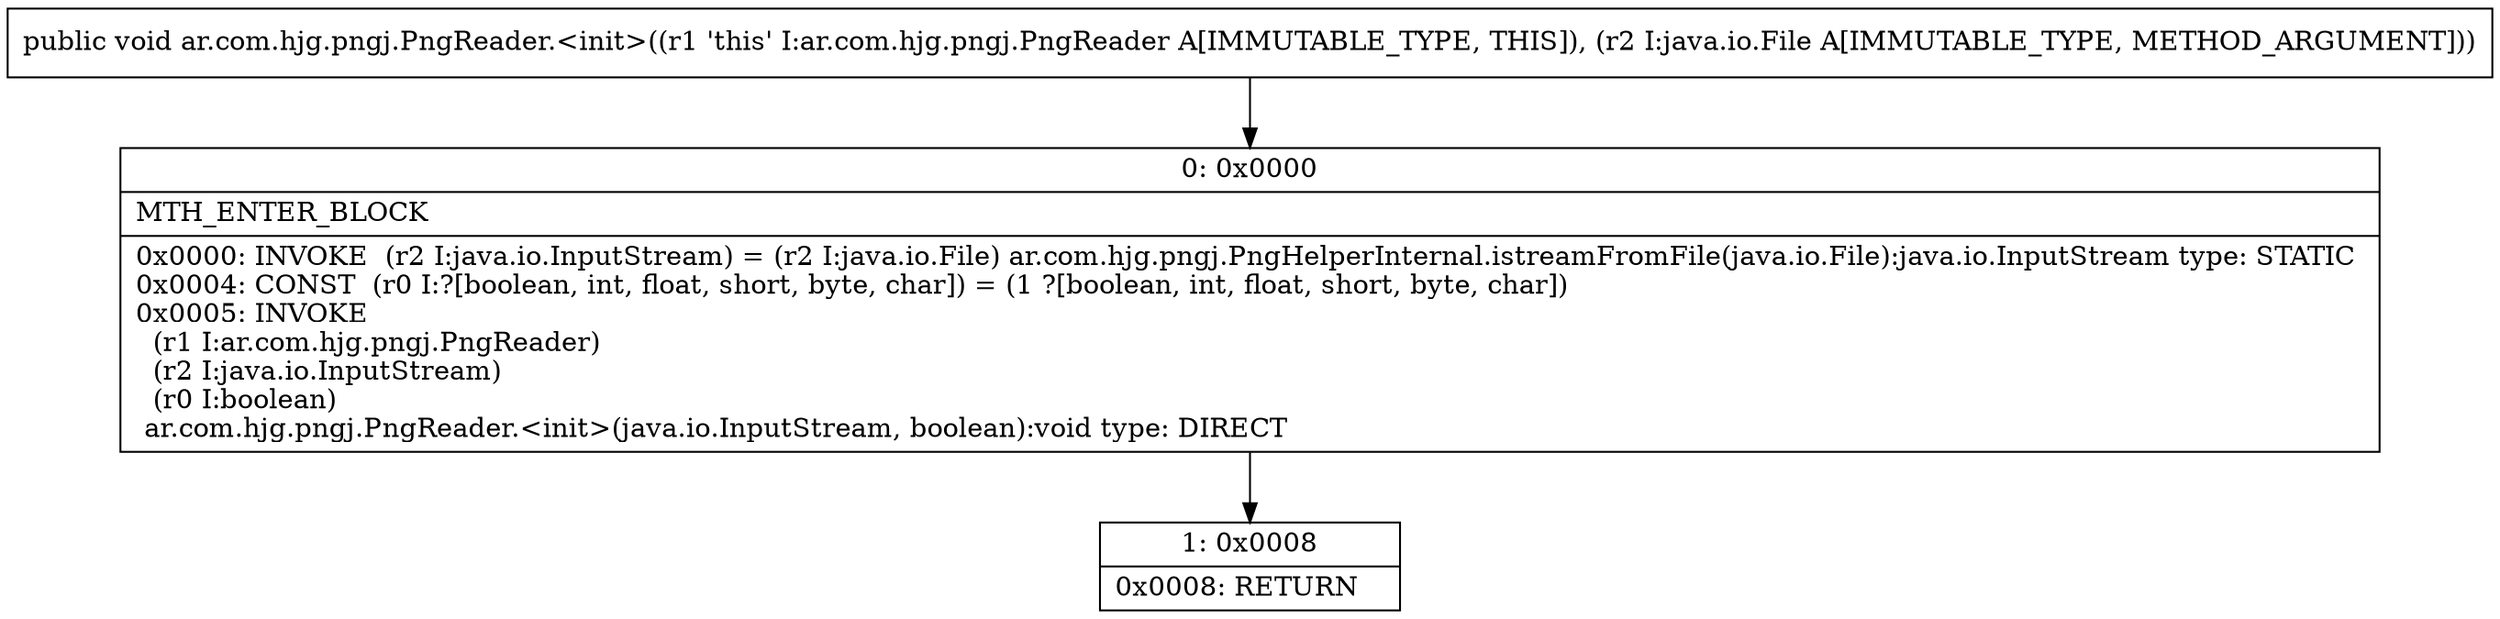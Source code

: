 digraph "CFG forar.com.hjg.pngj.PngReader.\<init\>(Ljava\/io\/File;)V" {
Node_0 [shape=record,label="{0\:\ 0x0000|MTH_ENTER_BLOCK\l|0x0000: INVOKE  (r2 I:java.io.InputStream) = (r2 I:java.io.File) ar.com.hjg.pngj.PngHelperInternal.istreamFromFile(java.io.File):java.io.InputStream type: STATIC \l0x0004: CONST  (r0 I:?[boolean, int, float, short, byte, char]) = (1 ?[boolean, int, float, short, byte, char]) \l0x0005: INVOKE  \l  (r1 I:ar.com.hjg.pngj.PngReader)\l  (r2 I:java.io.InputStream)\l  (r0 I:boolean)\l ar.com.hjg.pngj.PngReader.\<init\>(java.io.InputStream, boolean):void type: DIRECT \l}"];
Node_1 [shape=record,label="{1\:\ 0x0008|0x0008: RETURN   \l}"];
MethodNode[shape=record,label="{public void ar.com.hjg.pngj.PngReader.\<init\>((r1 'this' I:ar.com.hjg.pngj.PngReader A[IMMUTABLE_TYPE, THIS]), (r2 I:java.io.File A[IMMUTABLE_TYPE, METHOD_ARGUMENT])) }"];
MethodNode -> Node_0;
Node_0 -> Node_1;
}

